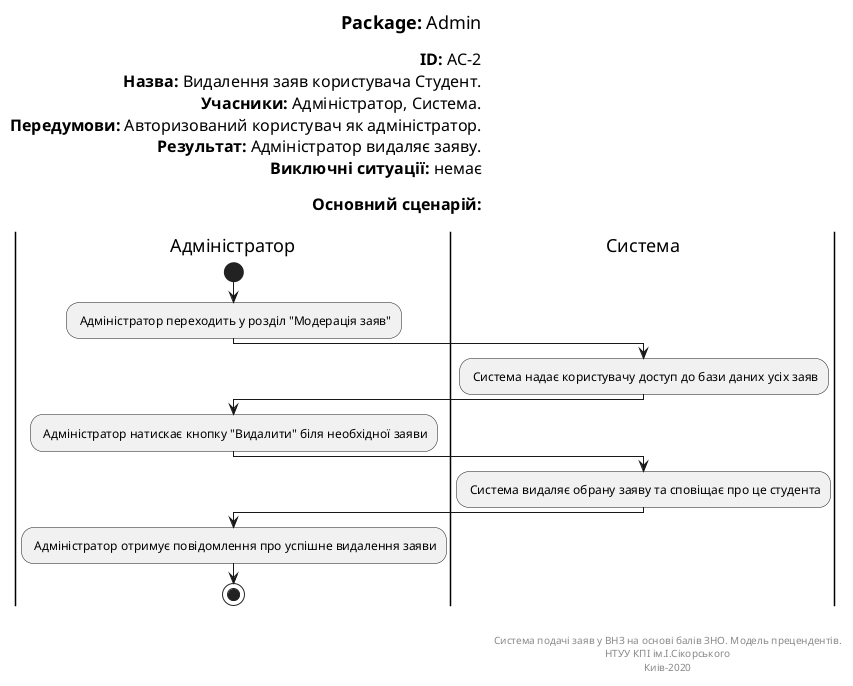@startuml
left header
<font color=000 size=18><b>Package:</b> Admin

<font color=000 size=16><b>ID:</b> AC-2
<font color=000 size=16><b>Назва:</b> Видалення заяв користувача Студент.
<font color=000 size=16><b>Учасники:</b> Адміністратор, Система.
<font color=000 size=16><b>Передумови:</b> Авторизований користувач як адміністратор.
<font color=000 size=16><b>Результат:</b> Адміністратор видаляє заяву.
<font color=000 size=16><b>Виключні ситуації:</b> немає

<font color=000 size=16><b>Основний сценарій:</b>

end header

|Адміністратор|
start
: Адміністратор переходить у розділ "Модерація заяв";

|Система|
: Система надає користувачу доступ до бази даних усіх заяв;

|Адміністратор|
: Адміністратор натискає кнопку "Видалити" біля необхідної заяви;

|Система|
: Система видаляє обрану заяву та сповіщає про це студента;

|Адміністратор|
: Адміністратор отримує повідомлення про успішне видалення заяви;


stop;

right footer


Система подачі заяв у ВНЗ на основі балів ЗНО. Модель прецендентів.
НТУУ КПІ ім.І.Сікорського
Киів-2020
end footer
@enduml
